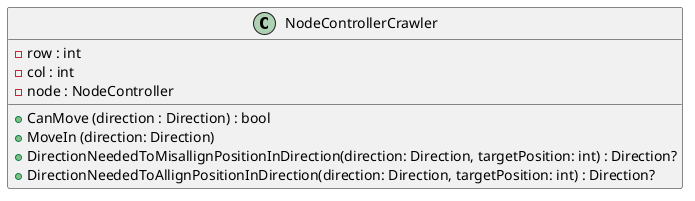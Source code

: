 @startuml

class NodeControllerCrawler{
    - row : int
    - col : int
    - node : NodeController

    +CanMove (direction : Direction) : bool
    +MoveIn (direction: Direction)
    +DirectionNeededToMisallignPositionInDirection(direction: Direction, targetPosition: int) : Direction?
    +DirectionNeededToAllignPositionInDirection(direction: Direction, targetPosition: int) : Direction?
}

@enduml